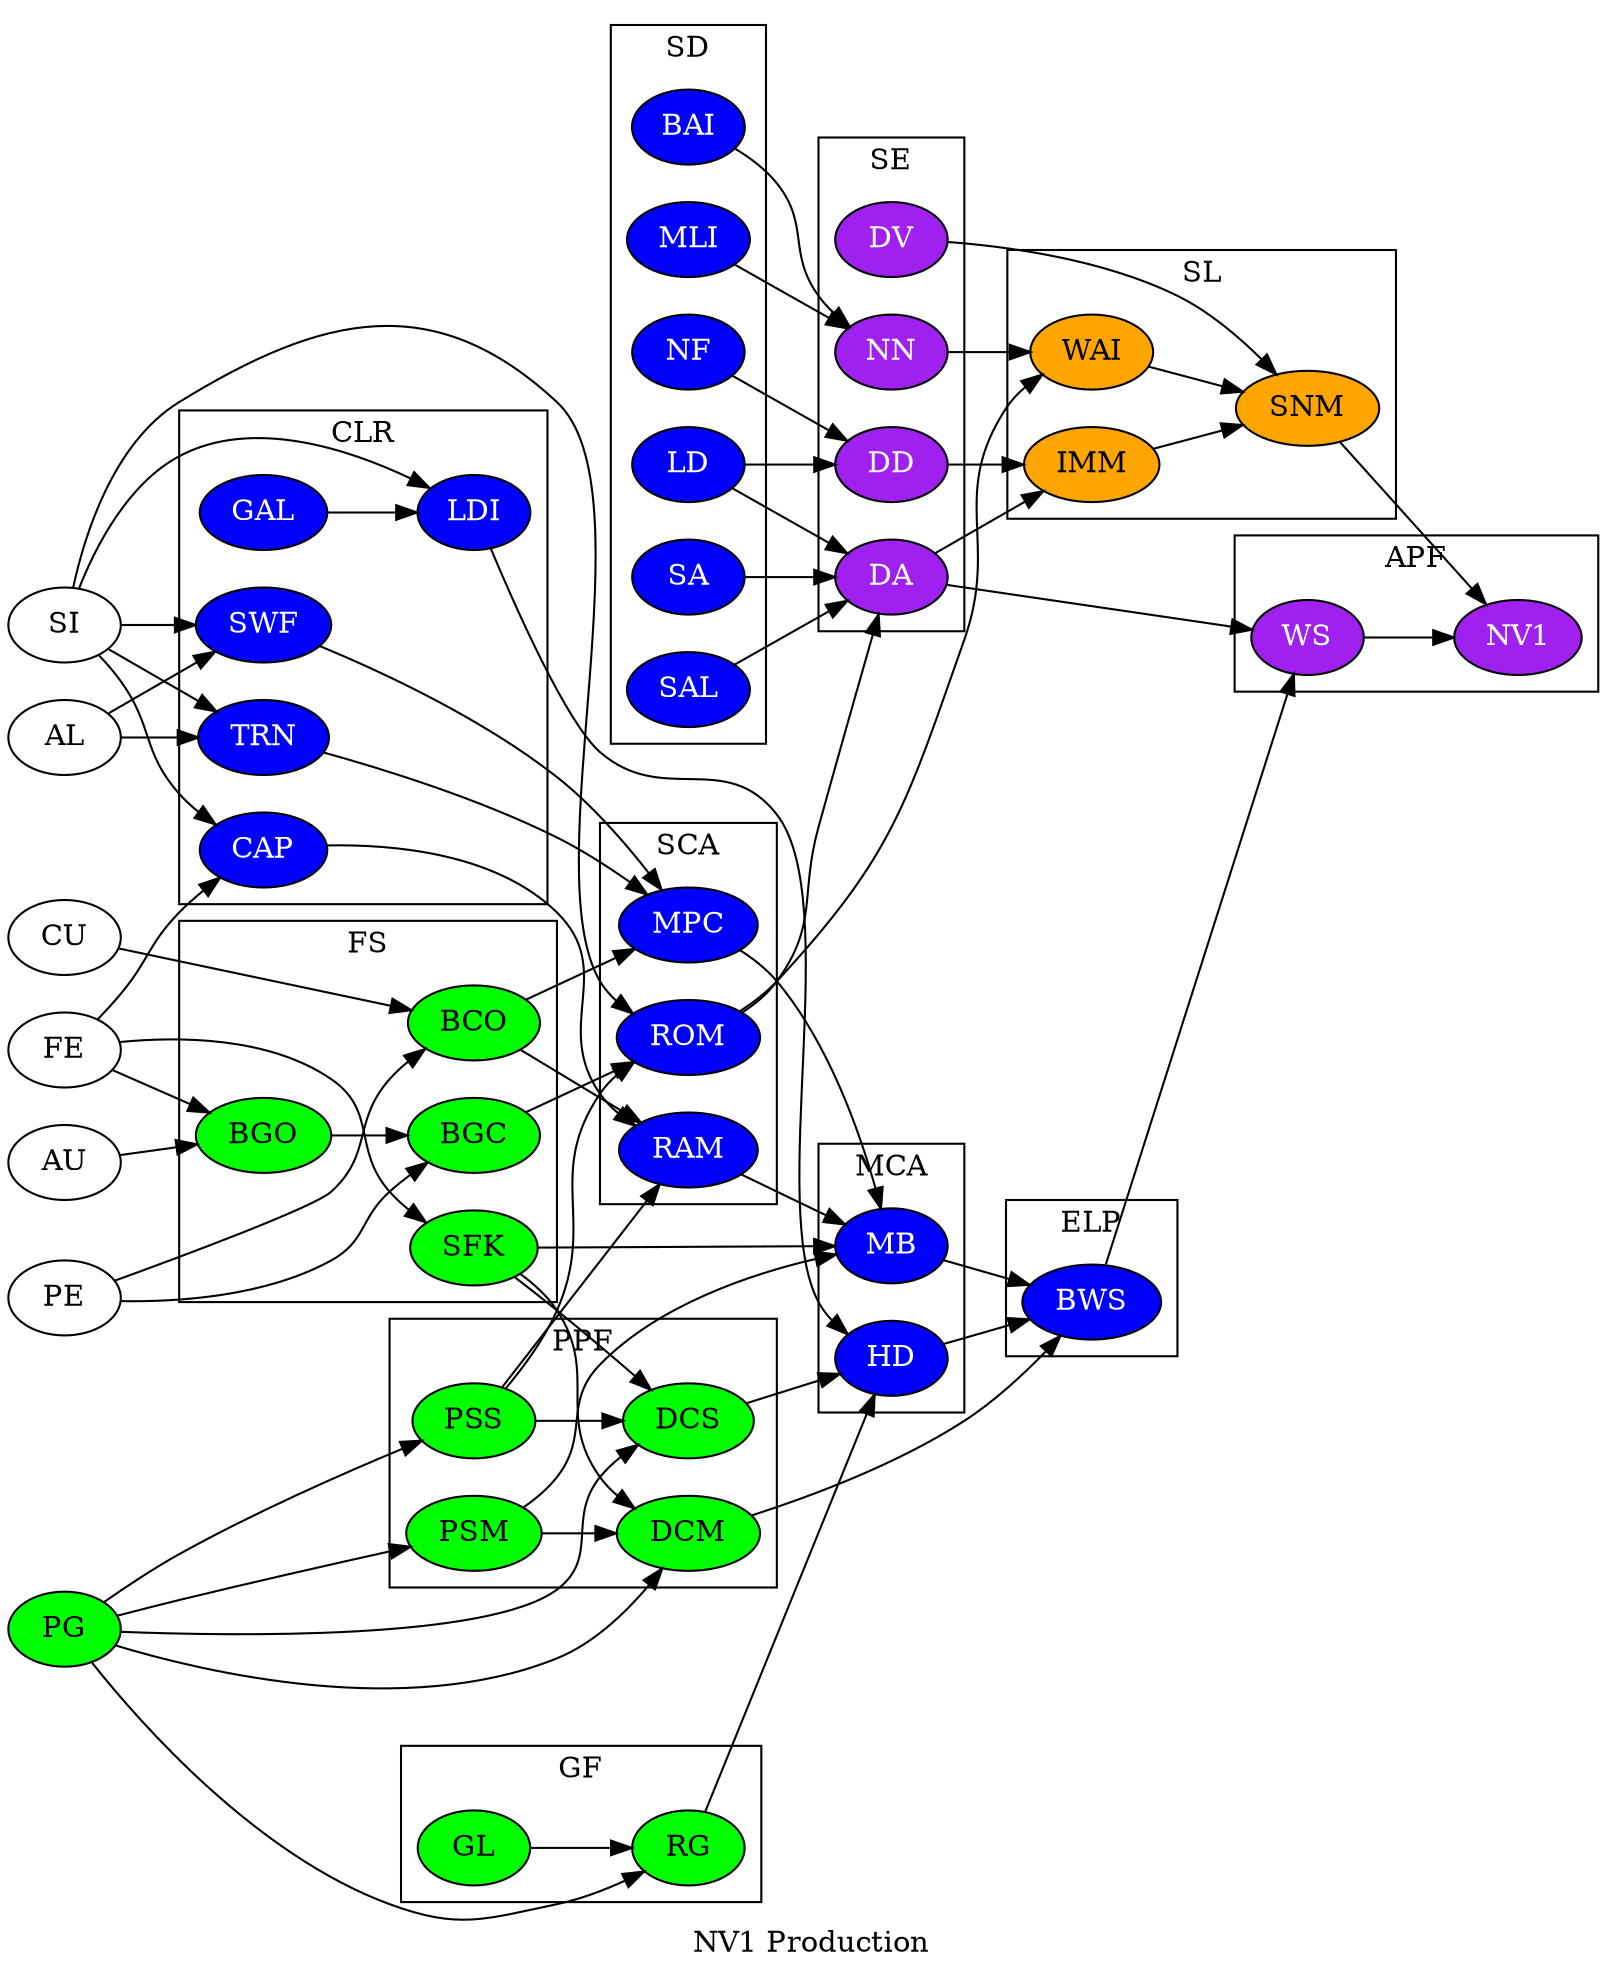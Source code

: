 digraph NV1 {
    label = "NV1 Production"
    rankdir=LR

    node [style=filled]
    node [fillcolor=white, fontcolor=black] //pioneers
    { rank=min; AL FE SI PE CU AU};

    node [fillcolor=green, fontcolor=black] //settlers
    { rank=min; PG };
    node [fillcolor=blue,fontcolor=white] //technicians
    node [fillcolor = purple, fontcolor = black] //engineers
    node [fillcolor = orange, fontcolor=black] //scientists

    //default
    node [fillcolor=white, fontcolor=black]

    subgraph cluster_GF {
        label = GF
        node [fillcolor = green, fontcolor = black] //settlers
        GL -> RG
        PG -> RG
    }

    subgraph cluster_FS {
        label = FS
        node [fillcolor = green, fontcolor = black] //settlers
        { rank=same; BCO BGC SFK };
        CU -> BCO
        PE -> BCO
        { AU FE } -> BGO
        BGO -> BGC
        PE -> BGC
        FE -> SFK
    }

    subgraph cluster_CLR {
        label = CLR
       node [fillcolor = blue,fontcolor = white] //technicians

        FE -> CAP
        SI -> CAP
        GAL -> LDI
        SI -> LDI

        AL -> SWF
        SI -> SWF
        AL -> TRN
        SI -> TRN
    }

    subgraph cluster_PPF {
        label = PPF
        node [fillcolor = green, fontcolor = black] //settlers
        PG -> DCM
        PSM -> DCM
        SFK -> DCM
        PG -> DCS
        PSS -> DCS
        SFK -> DCS
        PG -> PSM
        PG -> PSS
    }

    subgraph cluster_SD {
        label=SD
        node [fillcolor = blue,fontcolor = white] //technicians
        BAI
        LD
        MLI
        NF
        SA
        SAL
    }

    subgraph cluster_SCA {
        label = SCA
        node [fillcolor = blue,fontcolor = white] //technicians

        BCO -> MPC
        SWF -> MPC
        TRN -> MPC

        BCO -> RAM
        CAP -> RAM
        PSS -> RAM
        BGC -> ROM
        PSS -> ROM
        SI -> ROM
    }

    subgraph cluster_MCA {
        label = MCA
        node [fillcolor = blue,fontcolor = white] //technicians

        DCS -> HD
        LDI -> HD
        RG -> HD
        MPC -> MB
        PSM -> MB
        RAM -> MB
        SFK -> MB
    }

    subgraph cluster_ELP {
        label = ELP
        node [fillcolor = blue,fontcolor = white] //technicians
        DCM -> BWS
        HD -> BWS
        MB -> BWS
    }


    subgraph cluster_SE {
        label=SE
        node [fillcolor = purple, fontcolor = white] //engineers

        { SAL LD ROM SA } -> DA
        { NF LD } -> DD
        DV
        {BAI MLI } -> NN
    }

    subgraph cluster_SL {
        label = SL
        node [fillcolor = orange, fontcolor = black] //scientists

        DA -> IMM
        DD -> IMM
        DV -> SNM
        IMM -> SNM
        WAI -> SNM
        NN -> WAI
        ROM -> WAI
    }


    subgraph cluster_APF {
        label = APF
        node [fillcolor = purple, fontcolor = white] //engineers
        SNM -> NV1
        WS -> NV1
        BWS -> WS
        DA -> WS
    }
}